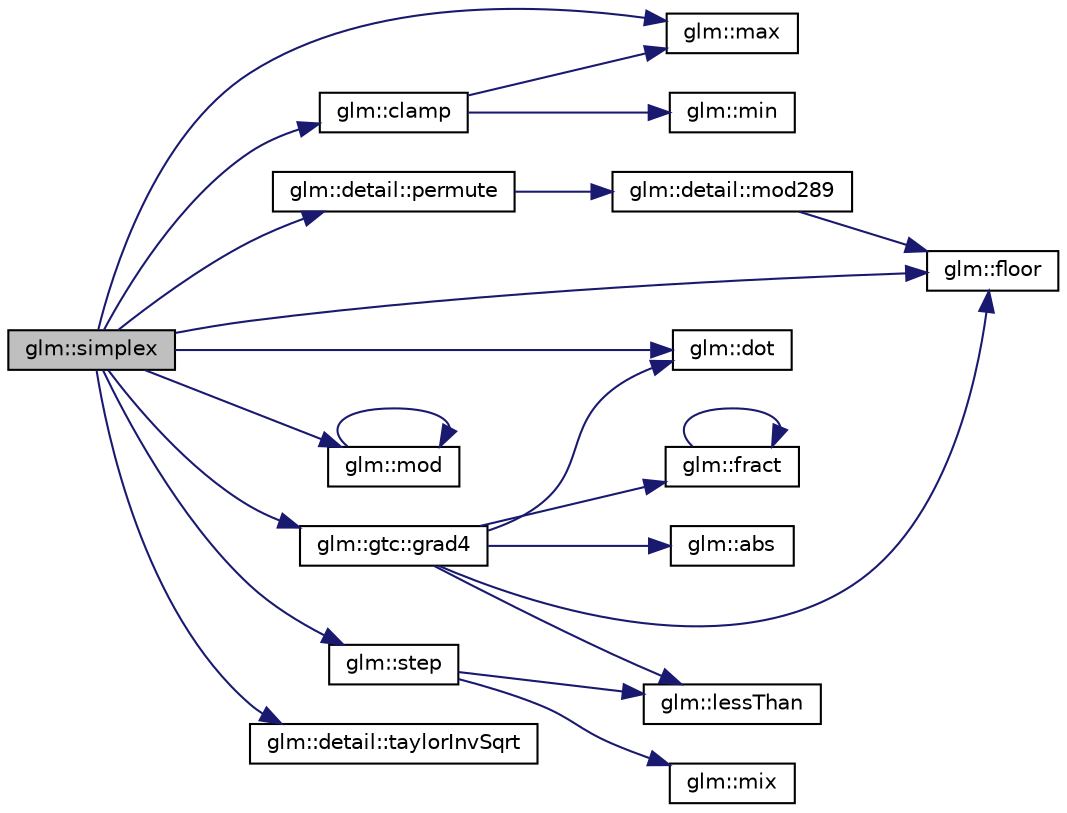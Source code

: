 digraph "glm::simplex"
{
 // LATEX_PDF_SIZE
  edge [fontname="Helvetica",fontsize="10",labelfontname="Helvetica",labelfontsize="10"];
  node [fontname="Helvetica",fontsize="10",shape=record];
  rankdir="LR";
  Node1 [label="glm::simplex",height=0.2,width=0.4,color="black", fillcolor="grey75", style="filled", fontcolor="black",tooltip=" "];
  Node1 -> Node2 [color="midnightblue",fontsize="10",style="solid",fontname="Helvetica"];
  Node2 [label="glm::clamp",height=0.2,width=0.4,color="black", fillcolor="white", style="filled",URL="$group__core__func__common.html#ga93bce26c7d80d30a62f5c508f8498a6c",tooltip=" "];
  Node2 -> Node3 [color="midnightblue",fontsize="10",style="solid",fontname="Helvetica"];
  Node3 [label="glm::max",height=0.2,width=0.4,color="black", fillcolor="white", style="filled",URL="$group__core__func__common.html#ga98caa7f95a94c86a86ebce893a45326c",tooltip=" "];
  Node2 -> Node4 [color="midnightblue",fontsize="10",style="solid",fontname="Helvetica"];
  Node4 [label="glm::min",height=0.2,width=0.4,color="black", fillcolor="white", style="filled",URL="$group__core__func__common.html#ga2c2bde1cec025b7ddff83c74a1113719",tooltip=" "];
  Node1 -> Node5 [color="midnightblue",fontsize="10",style="solid",fontname="Helvetica"];
  Node5 [label="glm::dot",height=0.2,width=0.4,color="black", fillcolor="white", style="filled",URL="$group__core__func__geometric.html#ga7dada304da2ba7dd3376ab4f178c3f6b",tooltip=" "];
  Node1 -> Node6 [color="midnightblue",fontsize="10",style="solid",fontname="Helvetica"];
  Node6 [label="glm::floor",height=0.2,width=0.4,color="black", fillcolor="white", style="filled",URL="$group__core__func__common.html#ga568b822b78f045f77c3325e165b44d5d",tooltip=" "];
  Node1 -> Node7 [color="midnightblue",fontsize="10",style="solid",fontname="Helvetica"];
  Node7 [label="glm::gtc::grad4",height=0.2,width=0.4,color="black", fillcolor="white", style="filled",URL="$namespaceglm_1_1gtc.html#a5c4a3d973c67fd78ab6bc8f993d172ac",tooltip=" "];
  Node7 -> Node8 [color="midnightblue",fontsize="10",style="solid",fontname="Helvetica"];
  Node8 [label="glm::abs",height=0.2,width=0.4,color="black", fillcolor="white", style="filled",URL="$group__core__func__common.html#ga693d77696ff36572a0da79efec965acd",tooltip=" "];
  Node7 -> Node5 [color="midnightblue",fontsize="10",style="solid",fontname="Helvetica"];
  Node7 -> Node6 [color="midnightblue",fontsize="10",style="solid",fontname="Helvetica"];
  Node7 -> Node9 [color="midnightblue",fontsize="10",style="solid",fontname="Helvetica"];
  Node9 [label="glm::fract",height=0.2,width=0.4,color="black", fillcolor="white", style="filled",URL="$group__core__func__common.html#ga8ba89e40e55ae5cdf228548f9b7639c7",tooltip=" "];
  Node9 -> Node9 [color="midnightblue",fontsize="10",style="solid",fontname="Helvetica"];
  Node7 -> Node10 [color="midnightblue",fontsize="10",style="solid",fontname="Helvetica"];
  Node10 [label="glm::lessThan",height=0.2,width=0.4,color="black", fillcolor="white", style="filled",URL="$group__core__func__vector__relational.html#ga6261970937a70b0b747ae0d3ade1c188",tooltip=" "];
  Node1 -> Node3 [color="midnightblue",fontsize="10",style="solid",fontname="Helvetica"];
  Node1 -> Node11 [color="midnightblue",fontsize="10",style="solid",fontname="Helvetica"];
  Node11 [label="glm::mod",height=0.2,width=0.4,color="black", fillcolor="white", style="filled",URL="$group__core__func__common.html#ga12201563ef902e3b07e0d1d7656efdb1",tooltip=" "];
  Node11 -> Node11 [color="midnightblue",fontsize="10",style="solid",fontname="Helvetica"];
  Node1 -> Node12 [color="midnightblue",fontsize="10",style="solid",fontname="Helvetica"];
  Node12 [label="glm::detail::permute",height=0.2,width=0.4,color="black", fillcolor="white", style="filled",URL="$namespaceglm_1_1detail.html#adce908e01ac22b5e55c29bacbf6a37a5",tooltip=" "];
  Node12 -> Node13 [color="midnightblue",fontsize="10",style="solid",fontname="Helvetica"];
  Node13 [label="glm::detail::mod289",height=0.2,width=0.4,color="black", fillcolor="white", style="filled",URL="$namespaceglm_1_1detail.html#a9968154b610b2b78f492b2f7babd728c",tooltip=" "];
  Node13 -> Node6 [color="midnightblue",fontsize="10",style="solid",fontname="Helvetica"];
  Node1 -> Node14 [color="midnightblue",fontsize="10",style="solid",fontname="Helvetica"];
  Node14 [label="glm::step",height=0.2,width=0.4,color="black", fillcolor="white", style="filled",URL="$group__core__func__common.html#ga015a1261ff23e12650211aa872863cce",tooltip=" "];
  Node14 -> Node10 [color="midnightblue",fontsize="10",style="solid",fontname="Helvetica"];
  Node14 -> Node15 [color="midnightblue",fontsize="10",style="solid",fontname="Helvetica"];
  Node15 [label="glm::mix",height=0.2,width=0.4,color="black", fillcolor="white", style="filled",URL="$group__core__func__common.html#gadccbaffe46f369cf1a96b2aef92cbfdd",tooltip=" "];
  Node1 -> Node16 [color="midnightblue",fontsize="10",style="solid",fontname="Helvetica"];
  Node16 [label="glm::detail::taylorInvSqrt",height=0.2,width=0.4,color="black", fillcolor="white", style="filled",URL="$namespaceglm_1_1detail.html#a82e6fa9d633a5f76f8b7e046ac5d91f4",tooltip=" "];
}
